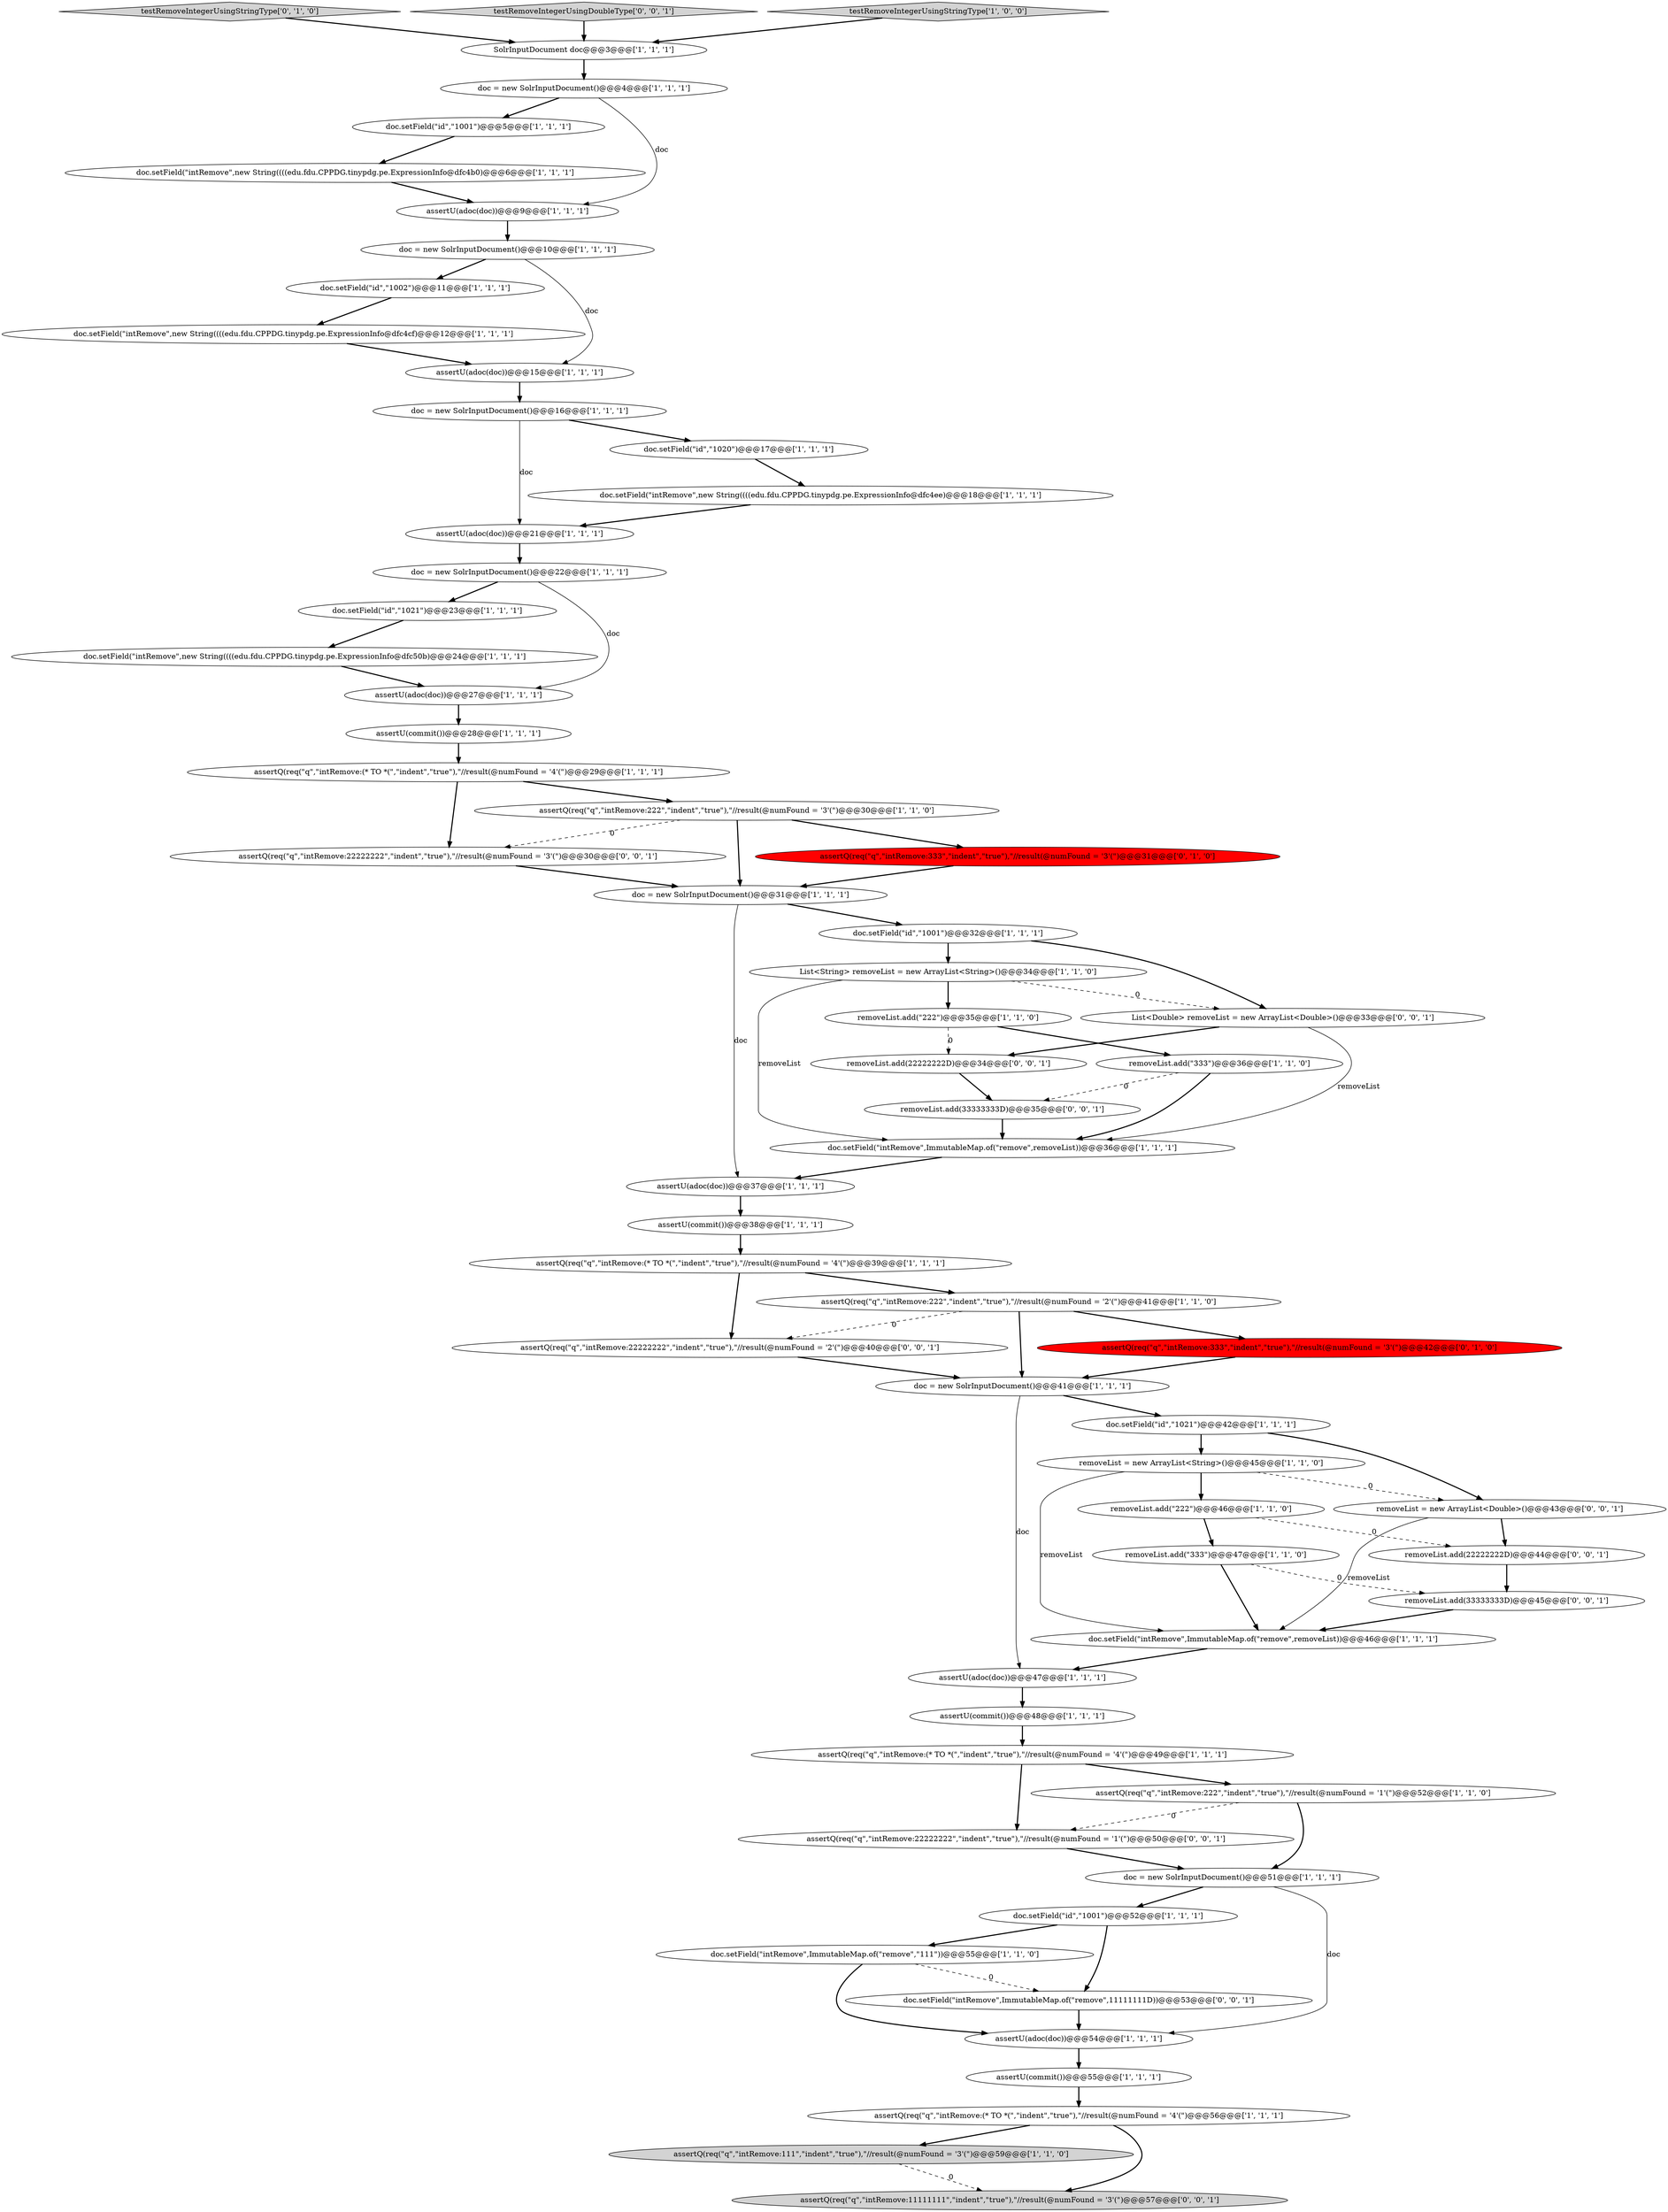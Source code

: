 digraph {
60 [style = filled, label = "assertQ(req(\"q\",\"intRemove:22222222\",\"indent\",\"true\"),\"//result(@numFound = '3'(\")@@@30@@@['0', '0', '1']", fillcolor = white, shape = ellipse image = "AAA0AAABBB3BBB"];
50 [style = filled, label = "testRemoveIntegerUsingStringType['0', '1', '0']", fillcolor = lightgray, shape = diamond image = "AAA0AAABBB2BBB"];
30 [style = filled, label = "doc.setField(\"intRemove\",ImmutableMap.of(\"remove\",\"111\"))@@@55@@@['1', '1', '0']", fillcolor = white, shape = ellipse image = "AAA0AAABBB1BBB"];
36 [style = filled, label = "doc = new SolrInputDocument()@@@16@@@['1', '1', '1']", fillcolor = white, shape = ellipse image = "AAA0AAABBB1BBB"];
20 [style = filled, label = "assertU(adoc(doc))@@@15@@@['1', '1', '1']", fillcolor = white, shape = ellipse image = "AAA0AAABBB1BBB"];
49 [style = filled, label = "assertQ(req(\"q\",\"intRemove:333\",\"indent\",\"true\"),\"//result(@numFound = '3'(\")@@@31@@@['0', '1', '0']", fillcolor = red, shape = ellipse image = "AAA1AAABBB2BBB"];
59 [style = filled, label = "assertQ(req(\"q\",\"intRemove:22222222\",\"indent\",\"true\"),\"//result(@numFound = '1'(\")@@@50@@@['0', '0', '1']", fillcolor = white, shape = ellipse image = "AAA0AAABBB3BBB"];
1 [style = filled, label = "assertU(commit())@@@55@@@['1', '1', '1']", fillcolor = white, shape = ellipse image = "AAA0AAABBB1BBB"];
0 [style = filled, label = "doc.setField(\"intRemove\",new String((((edu.fdu.CPPDG.tinypdg.pe.ExpressionInfo@dfc50b)@@@24@@@['1', '1', '1']", fillcolor = white, shape = ellipse image = "AAA0AAABBB1BBB"];
32 [style = filled, label = "doc.setField(\"id\",\"1001\")@@@5@@@['1', '1', '1']", fillcolor = white, shape = ellipse image = "AAA0AAABBB1BBB"];
55 [style = filled, label = "removeList.add(22222222D)@@@44@@@['0', '0', '1']", fillcolor = white, shape = ellipse image = "AAA0AAABBB3BBB"];
33 [style = filled, label = "List<String> removeList = new ArrayList<String>()@@@34@@@['1', '1', '0']", fillcolor = white, shape = ellipse image = "AAA0AAABBB1BBB"];
47 [style = filled, label = "doc = new SolrInputDocument()@@@41@@@['1', '1', '1']", fillcolor = white, shape = ellipse image = "AAA0AAABBB1BBB"];
52 [style = filled, label = "testRemoveIntegerUsingDoubleType['0', '0', '1']", fillcolor = lightgray, shape = diamond image = "AAA0AAABBB3BBB"];
7 [style = filled, label = "assertU(adoc(doc))@@@37@@@['1', '1', '1']", fillcolor = white, shape = ellipse image = "AAA0AAABBB1BBB"];
10 [style = filled, label = "assertQ(req(\"q\",\"intRemove:111\",\"indent\",\"true\"),\"//result(@numFound = '3'(\")@@@59@@@['1', '1', '0']", fillcolor = lightgray, shape = ellipse image = "AAA0AAABBB1BBB"];
9 [style = filled, label = "removeList.add(\"222\")@@@35@@@['1', '1', '0']", fillcolor = white, shape = ellipse image = "AAA0AAABBB1BBB"];
11 [style = filled, label = "doc.setField(\"id\",\"1002\")@@@11@@@['1', '1', '1']", fillcolor = white, shape = ellipse image = "AAA0AAABBB1BBB"];
2 [style = filled, label = "doc.setField(\"intRemove\",new String((((edu.fdu.CPPDG.tinypdg.pe.ExpressionInfo@dfc4cf)@@@12@@@['1', '1', '1']", fillcolor = white, shape = ellipse image = "AAA0AAABBB1BBB"];
3 [style = filled, label = "assertQ(req(\"q\",\"intRemove:(* TO *(\",\"indent\",\"true\"),\"//result(@numFound = '4'(\")@@@29@@@['1', '1', '1']", fillcolor = white, shape = ellipse image = "AAA0AAABBB1BBB"];
28 [style = filled, label = "assertQ(req(\"q\",\"intRemove:(* TO *(\",\"indent\",\"true\"),\"//result(@numFound = '4'(\")@@@56@@@['1', '1', '1']", fillcolor = white, shape = ellipse image = "AAA0AAABBB1BBB"];
57 [style = filled, label = "assertQ(req(\"q\",\"intRemove:11111111\",\"indent\",\"true\"),\"//result(@numFound = '3'(\")@@@57@@@['0', '0', '1']", fillcolor = lightgray, shape = ellipse image = "AAA0AAABBB3BBB"];
46 [style = filled, label = "assertQ(req(\"q\",\"intRemove:(* TO *(\",\"indent\",\"true\"),\"//result(@numFound = '4'(\")@@@49@@@['1', '1', '1']", fillcolor = white, shape = ellipse image = "AAA0AAABBB1BBB"];
61 [style = filled, label = "removeList.add(33333333D)@@@45@@@['0', '0', '1']", fillcolor = white, shape = ellipse image = "AAA0AAABBB3BBB"];
62 [style = filled, label = "doc.setField(\"intRemove\",ImmutableMap.of(\"remove\",11111111D))@@@53@@@['0', '0', '1']", fillcolor = white, shape = ellipse image = "AAA0AAABBB3BBB"];
53 [style = filled, label = "removeList.add(33333333D)@@@35@@@['0', '0', '1']", fillcolor = white, shape = ellipse image = "AAA0AAABBB3BBB"];
23 [style = filled, label = "doc = new SolrInputDocument()@@@10@@@['1', '1', '1']", fillcolor = white, shape = ellipse image = "AAA0AAABBB1BBB"];
34 [style = filled, label = "SolrInputDocument doc@@@3@@@['1', '1', '1']", fillcolor = white, shape = ellipse image = "AAA0AAABBB1BBB"];
45 [style = filled, label = "doc = new SolrInputDocument()@@@31@@@['1', '1', '1']", fillcolor = white, shape = ellipse image = "AAA0AAABBB1BBB"];
13 [style = filled, label = "assertU(adoc(doc))@@@27@@@['1', '1', '1']", fillcolor = white, shape = ellipse image = "AAA0AAABBB1BBB"];
54 [style = filled, label = "assertQ(req(\"q\",\"intRemove:22222222\",\"indent\",\"true\"),\"//result(@numFound = '2'(\")@@@40@@@['0', '0', '1']", fillcolor = white, shape = ellipse image = "AAA0AAABBB3BBB"];
24 [style = filled, label = "assertU(commit())@@@38@@@['1', '1', '1']", fillcolor = white, shape = ellipse image = "AAA0AAABBB1BBB"];
48 [style = filled, label = "assertQ(req(\"q\",\"intRemove:333\",\"indent\",\"true\"),\"//result(@numFound = '3'(\")@@@42@@@['0', '1', '0']", fillcolor = red, shape = ellipse image = "AAA1AAABBB2BBB"];
56 [style = filled, label = "List<Double> removeList = new ArrayList<Double>()@@@33@@@['0', '0', '1']", fillcolor = white, shape = ellipse image = "AAA0AAABBB3BBB"];
35 [style = filled, label = "doc.setField(\"intRemove\",ImmutableMap.of(\"remove\",removeList))@@@36@@@['1', '1', '1']", fillcolor = white, shape = ellipse image = "AAA0AAABBB1BBB"];
8 [style = filled, label = "assertU(adoc(doc))@@@9@@@['1', '1', '1']", fillcolor = white, shape = ellipse image = "AAA0AAABBB1BBB"];
31 [style = filled, label = "doc.setField(\"id\",\"1001\")@@@52@@@['1', '1', '1']", fillcolor = white, shape = ellipse image = "AAA0AAABBB1BBB"];
41 [style = filled, label = "doc.setField(\"intRemove\",new String((((edu.fdu.CPPDG.tinypdg.pe.ExpressionInfo@dfc4b0)@@@6@@@['1', '1', '1']", fillcolor = white, shape = ellipse image = "AAA0AAABBB1BBB"];
51 [style = filled, label = "removeList = new ArrayList<Double>()@@@43@@@['0', '0', '1']", fillcolor = white, shape = ellipse image = "AAA0AAABBB3BBB"];
6 [style = filled, label = "removeList.add(\"333\")@@@47@@@['1', '1', '0']", fillcolor = white, shape = ellipse image = "AAA0AAABBB1BBB"];
25 [style = filled, label = "removeList = new ArrayList<String>()@@@45@@@['1', '1', '0']", fillcolor = white, shape = ellipse image = "AAA0AAABBB1BBB"];
43 [style = filled, label = "doc = new SolrInputDocument()@@@22@@@['1', '1', '1']", fillcolor = white, shape = ellipse image = "AAA0AAABBB1BBB"];
26 [style = filled, label = "removeList.add(\"222\")@@@46@@@['1', '1', '0']", fillcolor = white, shape = ellipse image = "AAA0AAABBB1BBB"];
18 [style = filled, label = "assertU(adoc(doc))@@@21@@@['1', '1', '1']", fillcolor = white, shape = ellipse image = "AAA0AAABBB1BBB"];
17 [style = filled, label = "doc.setField(\"id\",\"1020\")@@@17@@@['1', '1', '1']", fillcolor = white, shape = ellipse image = "AAA0AAABBB1BBB"];
4 [style = filled, label = "doc.setField(\"id\",\"1021\")@@@42@@@['1', '1', '1']", fillcolor = white, shape = ellipse image = "AAA0AAABBB1BBB"];
21 [style = filled, label = "assertQ(req(\"q\",\"intRemove:(* TO *(\",\"indent\",\"true\"),\"//result(@numFound = '4'(\")@@@39@@@['1', '1', '1']", fillcolor = white, shape = ellipse image = "AAA0AAABBB1BBB"];
22 [style = filled, label = "assertU(commit())@@@48@@@['1', '1', '1']", fillcolor = white, shape = ellipse image = "AAA0AAABBB1BBB"];
12 [style = filled, label = "assertU(adoc(doc))@@@47@@@['1', '1', '1']", fillcolor = white, shape = ellipse image = "AAA0AAABBB1BBB"];
40 [style = filled, label = "doc.setField(\"intRemove\",ImmutableMap.of(\"remove\",removeList))@@@46@@@['1', '1', '1']", fillcolor = white, shape = ellipse image = "AAA0AAABBB1BBB"];
15 [style = filled, label = "assertQ(req(\"q\",\"intRemove:222\",\"indent\",\"true\"),\"//result(@numFound = '1'(\")@@@52@@@['1', '1', '0']", fillcolor = white, shape = ellipse image = "AAA0AAABBB1BBB"];
39 [style = filled, label = "assertU(adoc(doc))@@@54@@@['1', '1', '1']", fillcolor = white, shape = ellipse image = "AAA0AAABBB1BBB"];
44 [style = filled, label = "assertU(commit())@@@28@@@['1', '1', '1']", fillcolor = white, shape = ellipse image = "AAA0AAABBB1BBB"];
27 [style = filled, label = "removeList.add(\"333\")@@@36@@@['1', '1', '0']", fillcolor = white, shape = ellipse image = "AAA0AAABBB1BBB"];
5 [style = filled, label = "assertQ(req(\"q\",\"intRemove:222\",\"indent\",\"true\"),\"//result(@numFound = '3'(\")@@@30@@@['1', '1', '0']", fillcolor = white, shape = ellipse image = "AAA0AAABBB1BBB"];
16 [style = filled, label = "doc = new SolrInputDocument()@@@51@@@['1', '1', '1']", fillcolor = white, shape = ellipse image = "AAA0AAABBB1BBB"];
37 [style = filled, label = "doc.setField(\"intRemove\",new String((((edu.fdu.CPPDG.tinypdg.pe.ExpressionInfo@dfc4ee)@@@18@@@['1', '1', '1']", fillcolor = white, shape = ellipse image = "AAA0AAABBB1BBB"];
14 [style = filled, label = "assertQ(req(\"q\",\"intRemove:222\",\"indent\",\"true\"),\"//result(@numFound = '2'(\")@@@41@@@['1', '1', '0']", fillcolor = white, shape = ellipse image = "AAA0AAABBB1BBB"];
38 [style = filled, label = "doc.setField(\"id\",\"1001\")@@@32@@@['1', '1', '1']", fillcolor = white, shape = ellipse image = "AAA0AAABBB1BBB"];
42 [style = filled, label = "doc.setField(\"id\",\"1021\")@@@23@@@['1', '1', '1']", fillcolor = white, shape = ellipse image = "AAA0AAABBB1BBB"];
29 [style = filled, label = "testRemoveIntegerUsingStringType['1', '0', '0']", fillcolor = lightgray, shape = diamond image = "AAA0AAABBB1BBB"];
58 [style = filled, label = "removeList.add(22222222D)@@@34@@@['0', '0', '1']", fillcolor = white, shape = ellipse image = "AAA0AAABBB3BBB"];
19 [style = filled, label = "doc = new SolrInputDocument()@@@4@@@['1', '1', '1']", fillcolor = white, shape = ellipse image = "AAA0AAABBB1BBB"];
45->7 [style = solid, label="doc"];
26->55 [style = dashed, label="0"];
0->13 [style = bold, label=""];
4->25 [style = bold, label=""];
41->8 [style = bold, label=""];
46->15 [style = bold, label=""];
43->42 [style = bold, label=""];
21->54 [style = bold, label=""];
43->13 [style = solid, label="doc"];
5->45 [style = bold, label=""];
29->34 [style = bold, label=""];
30->62 [style = dashed, label="0"];
1->28 [style = bold, label=""];
3->5 [style = bold, label=""];
5->49 [style = bold, label=""];
16->39 [style = solid, label="doc"];
24->21 [style = bold, label=""];
15->59 [style = dashed, label="0"];
45->38 [style = bold, label=""];
38->56 [style = bold, label=""];
31->30 [style = bold, label=""];
25->40 [style = solid, label="removeList"];
36->17 [style = bold, label=""];
35->7 [style = bold, label=""];
14->48 [style = bold, label=""];
12->22 [style = bold, label=""];
46->59 [style = bold, label=""];
2->20 [style = bold, label=""];
22->46 [style = bold, label=""];
8->23 [style = bold, label=""];
34->19 [style = bold, label=""];
56->35 [style = solid, label="removeList"];
44->3 [style = bold, label=""];
26->6 [style = bold, label=""];
17->37 [style = bold, label=""];
27->53 [style = dashed, label="0"];
62->39 [style = bold, label=""];
53->35 [style = bold, label=""];
56->58 [style = bold, label=""];
7->24 [style = bold, label=""];
33->35 [style = solid, label="removeList"];
23->20 [style = solid, label="doc"];
25->26 [style = bold, label=""];
33->56 [style = dashed, label="0"];
61->40 [style = bold, label=""];
38->33 [style = bold, label=""];
50->34 [style = bold, label=""];
10->57 [style = dashed, label="0"];
49->45 [style = bold, label=""];
6->61 [style = dashed, label="0"];
25->51 [style = dashed, label="0"];
5->60 [style = dashed, label="0"];
36->18 [style = solid, label="doc"];
27->35 [style = bold, label=""];
42->0 [style = bold, label=""];
55->61 [style = bold, label=""];
9->27 [style = bold, label=""];
40->12 [style = bold, label=""];
19->32 [style = bold, label=""];
58->53 [style = bold, label=""];
16->31 [style = bold, label=""];
14->47 [style = bold, label=""];
39->1 [style = bold, label=""];
14->54 [style = dashed, label="0"];
32->41 [style = bold, label=""];
23->11 [style = bold, label=""];
28->57 [style = bold, label=""];
4->51 [style = bold, label=""];
51->40 [style = solid, label="removeList"];
20->36 [style = bold, label=""];
19->8 [style = solid, label="doc"];
21->14 [style = bold, label=""];
28->10 [style = bold, label=""];
13->44 [style = bold, label=""];
59->16 [style = bold, label=""];
52->34 [style = bold, label=""];
33->9 [style = bold, label=""];
15->16 [style = bold, label=""];
11->2 [style = bold, label=""];
60->45 [style = bold, label=""];
54->47 [style = bold, label=""];
47->12 [style = solid, label="doc"];
18->43 [style = bold, label=""];
51->55 [style = bold, label=""];
6->40 [style = bold, label=""];
48->47 [style = bold, label=""];
9->58 [style = dashed, label="0"];
37->18 [style = bold, label=""];
30->39 [style = bold, label=""];
31->62 [style = bold, label=""];
47->4 [style = bold, label=""];
3->60 [style = bold, label=""];
}
